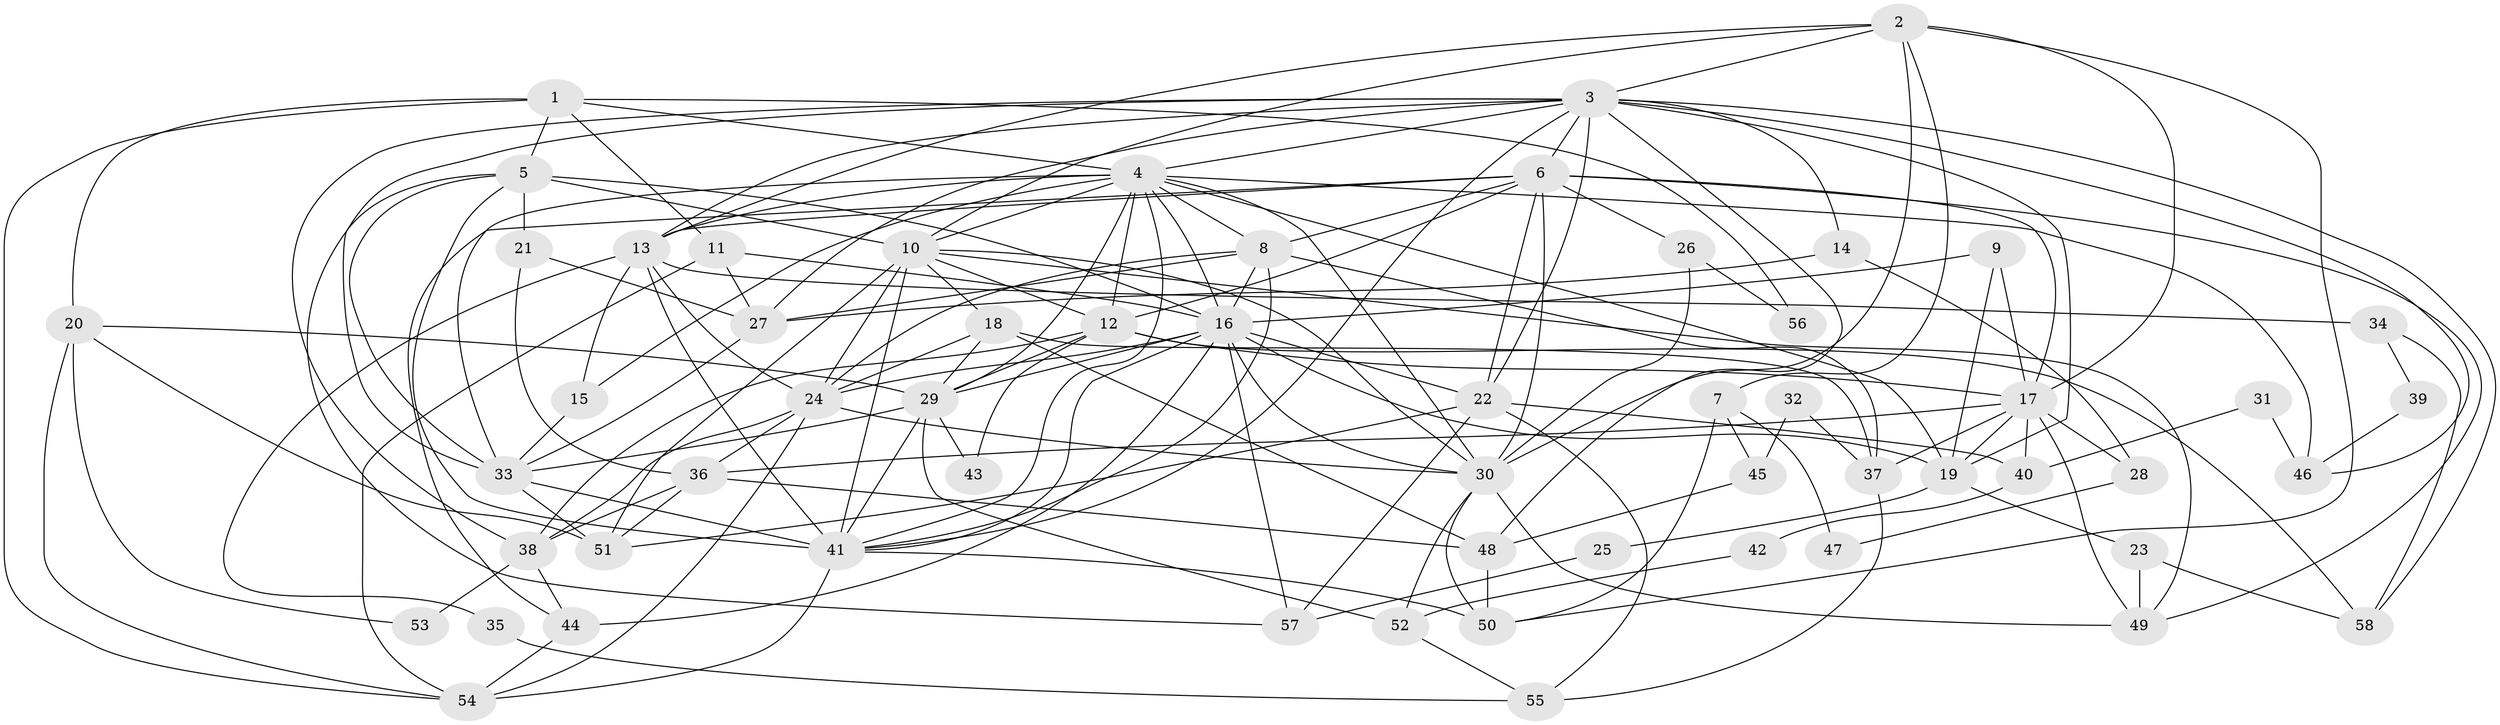 // original degree distribution, {6: 0.09565217391304348, 5: 0.1391304347826087, 4: 0.25217391304347825, 2: 0.17391304347826086, 3: 0.2608695652173913, 7: 0.043478260869565216, 9: 0.008695652173913044, 8: 0.02608695652173913}
// Generated by graph-tools (version 1.1) at 2025/35/03/09/25 02:35:56]
// undirected, 58 vertices, 159 edges
graph export_dot {
graph [start="1"]
  node [color=gray90,style=filled];
  1;
  2;
  3;
  4;
  5;
  6;
  7;
  8;
  9;
  10;
  11;
  12;
  13;
  14;
  15;
  16;
  17;
  18;
  19;
  20;
  21;
  22;
  23;
  24;
  25;
  26;
  27;
  28;
  29;
  30;
  31;
  32;
  33;
  34;
  35;
  36;
  37;
  38;
  39;
  40;
  41;
  42;
  43;
  44;
  45;
  46;
  47;
  48;
  49;
  50;
  51;
  52;
  53;
  54;
  55;
  56;
  57;
  58;
  1 -- 4 [weight=1.0];
  1 -- 5 [weight=1.0];
  1 -- 11 [weight=1.0];
  1 -- 20 [weight=1.0];
  1 -- 54 [weight=1.0];
  1 -- 56 [weight=1.0];
  2 -- 3 [weight=1.0];
  2 -- 7 [weight=1.0];
  2 -- 10 [weight=1.0];
  2 -- 13 [weight=1.0];
  2 -- 17 [weight=1.0];
  2 -- 30 [weight=1.0];
  2 -- 50 [weight=1.0];
  3 -- 4 [weight=1.0];
  3 -- 6 [weight=1.0];
  3 -- 13 [weight=1.0];
  3 -- 14 [weight=1.0];
  3 -- 19 [weight=1.0];
  3 -- 22 [weight=1.0];
  3 -- 27 [weight=1.0];
  3 -- 33 [weight=1.0];
  3 -- 38 [weight=1.0];
  3 -- 41 [weight=1.0];
  3 -- 46 [weight=1.0];
  3 -- 48 [weight=1.0];
  3 -- 58 [weight=1.0];
  4 -- 8 [weight=1.0];
  4 -- 10 [weight=1.0];
  4 -- 12 [weight=1.0];
  4 -- 13 [weight=1.0];
  4 -- 15 [weight=1.0];
  4 -- 16 [weight=1.0];
  4 -- 19 [weight=1.0];
  4 -- 29 [weight=1.0];
  4 -- 30 [weight=1.0];
  4 -- 33 [weight=1.0];
  4 -- 41 [weight=1.0];
  4 -- 46 [weight=1.0];
  5 -- 10 [weight=1.0];
  5 -- 16 [weight=1.0];
  5 -- 21 [weight=1.0];
  5 -- 33 [weight=1.0];
  5 -- 41 [weight=1.0];
  5 -- 57 [weight=1.0];
  6 -- 8 [weight=1.0];
  6 -- 12 [weight=1.0];
  6 -- 13 [weight=1.0];
  6 -- 17 [weight=1.0];
  6 -- 22 [weight=1.0];
  6 -- 26 [weight=1.0];
  6 -- 30 [weight=4.0];
  6 -- 44 [weight=1.0];
  6 -- 49 [weight=1.0];
  7 -- 45 [weight=1.0];
  7 -- 47 [weight=1.0];
  7 -- 50 [weight=1.0];
  8 -- 16 [weight=1.0];
  8 -- 24 [weight=1.0];
  8 -- 27 [weight=1.0];
  8 -- 37 [weight=1.0];
  8 -- 41 [weight=1.0];
  9 -- 16 [weight=1.0];
  9 -- 17 [weight=1.0];
  9 -- 19 [weight=2.0];
  10 -- 12 [weight=1.0];
  10 -- 18 [weight=1.0];
  10 -- 24 [weight=1.0];
  10 -- 30 [weight=1.0];
  10 -- 41 [weight=3.0];
  10 -- 49 [weight=1.0];
  10 -- 51 [weight=1.0];
  11 -- 16 [weight=1.0];
  11 -- 27 [weight=1.0];
  11 -- 54 [weight=1.0];
  12 -- 17 [weight=1.0];
  12 -- 29 [weight=1.0];
  12 -- 38 [weight=1.0];
  12 -- 43 [weight=1.0];
  12 -- 58 [weight=1.0];
  13 -- 15 [weight=1.0];
  13 -- 24 [weight=1.0];
  13 -- 34 [weight=1.0];
  13 -- 35 [weight=1.0];
  13 -- 41 [weight=1.0];
  14 -- 27 [weight=1.0];
  14 -- 28 [weight=1.0];
  15 -- 33 [weight=2.0];
  16 -- 19 [weight=1.0];
  16 -- 22 [weight=1.0];
  16 -- 24 [weight=1.0];
  16 -- 29 [weight=1.0];
  16 -- 30 [weight=2.0];
  16 -- 41 [weight=1.0];
  16 -- 44 [weight=1.0];
  16 -- 57 [weight=1.0];
  17 -- 19 [weight=1.0];
  17 -- 28 [weight=1.0];
  17 -- 36 [weight=2.0];
  17 -- 37 [weight=1.0];
  17 -- 40 [weight=1.0];
  17 -- 49 [weight=1.0];
  18 -- 24 [weight=1.0];
  18 -- 29 [weight=1.0];
  18 -- 37 [weight=1.0];
  18 -- 48 [weight=1.0];
  19 -- 23 [weight=2.0];
  19 -- 25 [weight=1.0];
  20 -- 29 [weight=1.0];
  20 -- 51 [weight=1.0];
  20 -- 53 [weight=1.0];
  20 -- 54 [weight=1.0];
  21 -- 27 [weight=1.0];
  21 -- 36 [weight=1.0];
  22 -- 40 [weight=1.0];
  22 -- 51 [weight=1.0];
  22 -- 55 [weight=1.0];
  22 -- 57 [weight=1.0];
  23 -- 49 [weight=1.0];
  23 -- 58 [weight=1.0];
  24 -- 30 [weight=1.0];
  24 -- 36 [weight=1.0];
  24 -- 38 [weight=1.0];
  24 -- 54 [weight=1.0];
  25 -- 57 [weight=1.0];
  26 -- 30 [weight=1.0];
  26 -- 56 [weight=1.0];
  27 -- 33 [weight=1.0];
  28 -- 47 [weight=1.0];
  29 -- 33 [weight=1.0];
  29 -- 41 [weight=1.0];
  29 -- 43 [weight=1.0];
  29 -- 52 [weight=1.0];
  30 -- 49 [weight=1.0];
  30 -- 50 [weight=1.0];
  30 -- 52 [weight=1.0];
  31 -- 40 [weight=1.0];
  31 -- 46 [weight=1.0];
  32 -- 37 [weight=1.0];
  32 -- 45 [weight=1.0];
  33 -- 41 [weight=1.0];
  33 -- 51 [weight=2.0];
  34 -- 39 [weight=1.0];
  34 -- 58 [weight=1.0];
  35 -- 55 [weight=1.0];
  36 -- 38 [weight=1.0];
  36 -- 48 [weight=1.0];
  36 -- 51 [weight=1.0];
  37 -- 55 [weight=1.0];
  38 -- 44 [weight=1.0];
  38 -- 53 [weight=1.0];
  39 -- 46 [weight=1.0];
  40 -- 42 [weight=1.0];
  41 -- 50 [weight=1.0];
  41 -- 54 [weight=1.0];
  42 -- 52 [weight=1.0];
  44 -- 54 [weight=1.0];
  45 -- 48 [weight=1.0];
  48 -- 50 [weight=1.0];
  52 -- 55 [weight=1.0];
}
